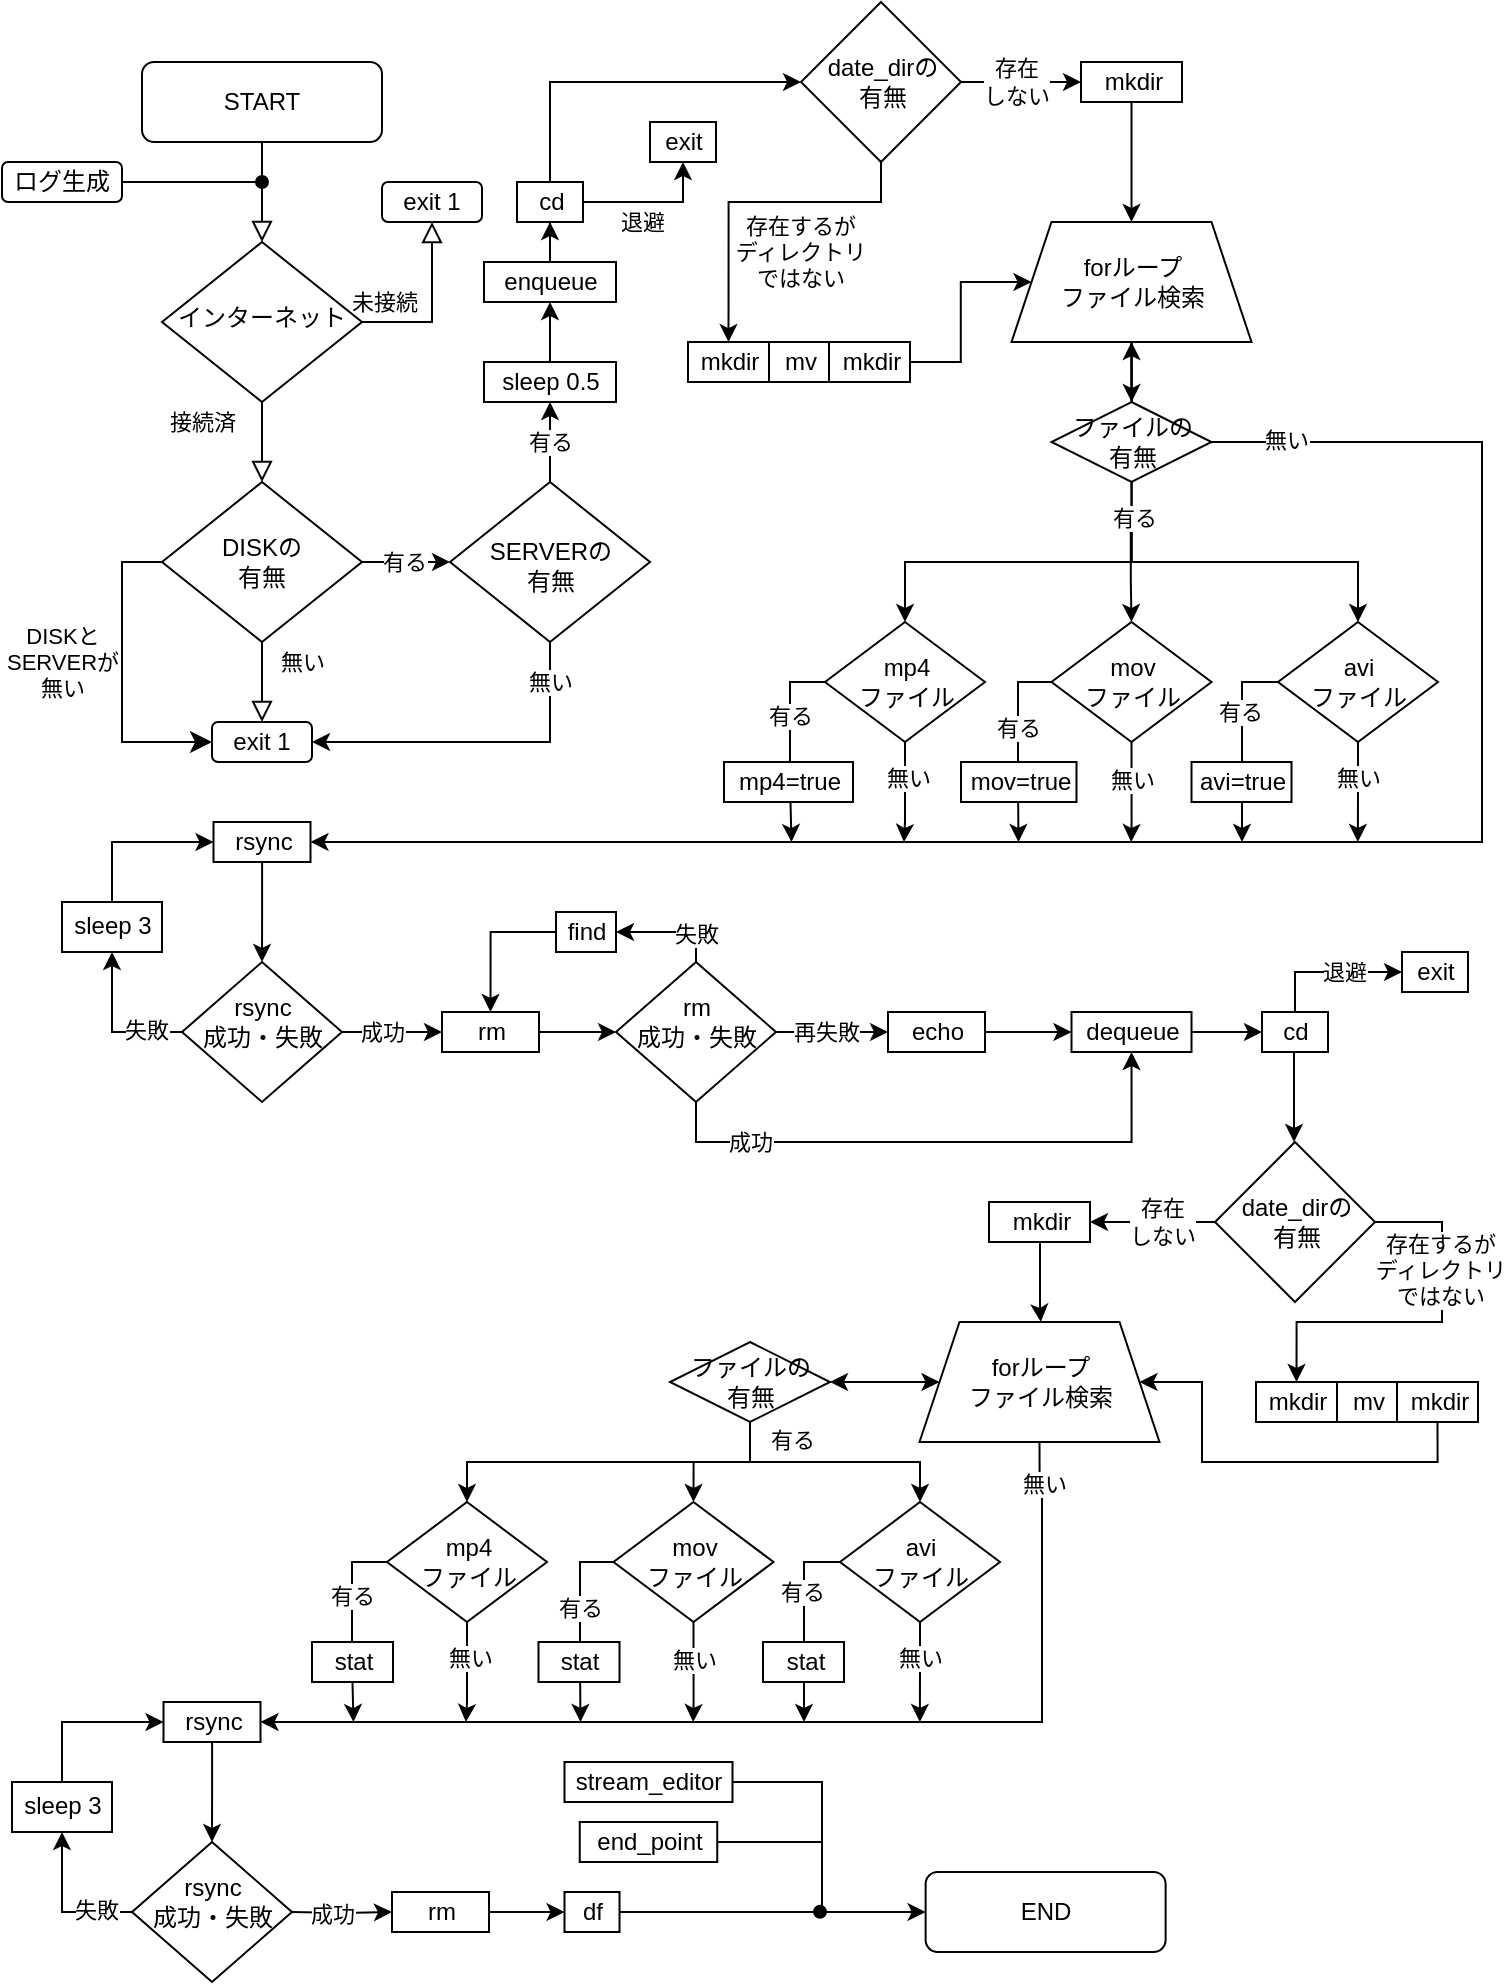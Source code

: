 <mxfile version="24.7.8">
  <diagram id="C5RBs43oDa-KdzZeNtuy" name="Page-1">
    <mxGraphModel dx="1457" dy="1601" grid="1" gridSize="10" guides="1" tooltips="1" connect="1" arrows="1" fold="1" page="1" pageScale="1" pageWidth="827" pageHeight="1169" math="0" shadow="0">
      <root>
        <mxCell id="WIyWlLk6GJQsqaUBKTNV-0" />
        <mxCell id="WIyWlLk6GJQsqaUBKTNV-1" parent="WIyWlLk6GJQsqaUBKTNV-0" />
        <mxCell id="WIyWlLk6GJQsqaUBKTNV-2" value="" style="rounded=0;html=1;jettySize=auto;orthogonalLoop=1;fontSize=11;endArrow=block;endFill=0;endSize=8;strokeWidth=1;shadow=0;labelBackgroundColor=none;edgeStyle=orthogonalEdgeStyle;" parent="WIyWlLk6GJQsqaUBKTNV-1" source="WIyWlLk6GJQsqaUBKTNV-3" target="WIyWlLk6GJQsqaUBKTNV-6" edge="1">
          <mxGeometry relative="1" as="geometry" />
        </mxCell>
        <mxCell id="WIyWlLk6GJQsqaUBKTNV-3" value="START" style="rounded=1;whiteSpace=wrap;html=1;fontSize=12;glass=0;strokeWidth=1;shadow=0;" parent="WIyWlLk6GJQsqaUBKTNV-1" vertex="1">
          <mxGeometry x="110" y="70" width="120" height="40" as="geometry" />
        </mxCell>
        <mxCell id="WIyWlLk6GJQsqaUBKTNV-4" value="接続済" style="rounded=0;html=1;jettySize=auto;orthogonalLoop=1;fontSize=11;endArrow=block;endFill=0;endSize=8;strokeWidth=1;shadow=0;labelBackgroundColor=none;edgeStyle=orthogonalEdgeStyle;" parent="WIyWlLk6GJQsqaUBKTNV-1" source="WIyWlLk6GJQsqaUBKTNV-6" target="WIyWlLk6GJQsqaUBKTNV-10" edge="1">
          <mxGeometry x="-0.5" y="-30" relative="1" as="geometry">
            <mxPoint as="offset" />
          </mxGeometry>
        </mxCell>
        <mxCell id="WIyWlLk6GJQsqaUBKTNV-5" value="未接続" style="edgeStyle=orthogonalEdgeStyle;rounded=0;html=1;jettySize=auto;orthogonalLoop=1;fontSize=11;endArrow=block;endFill=0;endSize=8;strokeWidth=1;shadow=0;labelBackgroundColor=none;exitX=1;exitY=0.5;exitDx=0;exitDy=0;entryX=0.5;entryY=1;entryDx=0;entryDy=0;" parent="WIyWlLk6GJQsqaUBKTNV-1" edge="1">
          <mxGeometry x="-0.755" y="10" relative="1" as="geometry">
            <mxPoint as="offset" />
            <mxPoint x="220" y="200.0" as="sourcePoint" />
            <mxPoint x="255" y="150" as="targetPoint" />
            <Array as="points">
              <mxPoint x="255" y="200" />
            </Array>
          </mxGeometry>
        </mxCell>
        <mxCell id="WIyWlLk6GJQsqaUBKTNV-6" value="インターネット" style="rhombus;whiteSpace=wrap;html=1;shadow=0;fontFamily=Helvetica;fontSize=12;align=center;strokeWidth=1;spacing=6;spacingTop=-4;" parent="WIyWlLk6GJQsqaUBKTNV-1" vertex="1">
          <mxGeometry x="120" y="160" width="100" height="80" as="geometry" />
        </mxCell>
        <mxCell id="WIyWlLk6GJQsqaUBKTNV-7" value="exit 1" style="rounded=1;whiteSpace=wrap;html=1;fontSize=12;glass=0;strokeWidth=1;shadow=0;" parent="WIyWlLk6GJQsqaUBKTNV-1" vertex="1">
          <mxGeometry x="230" y="130" width="50" height="20" as="geometry" />
        </mxCell>
        <mxCell id="WIyWlLk6GJQsqaUBKTNV-8" value="無い" style="rounded=0;html=1;jettySize=auto;orthogonalLoop=1;fontSize=11;endArrow=block;endFill=0;endSize=8;strokeWidth=1;shadow=0;labelBackgroundColor=none;edgeStyle=orthogonalEdgeStyle;" parent="WIyWlLk6GJQsqaUBKTNV-1" source="WIyWlLk6GJQsqaUBKTNV-10" target="WIyWlLk6GJQsqaUBKTNV-11" edge="1">
          <mxGeometry x="-0.5" y="20" relative="1" as="geometry">
            <mxPoint as="offset" />
          </mxGeometry>
        </mxCell>
        <mxCell id="yHdLgCbYJAdLB_9oFA_i-16" value="" style="edgeStyle=orthogonalEdgeStyle;rounded=0;orthogonalLoop=1;jettySize=auto;html=1;" edge="1" parent="WIyWlLk6GJQsqaUBKTNV-1" source="WIyWlLk6GJQsqaUBKTNV-10" target="yHdLgCbYJAdLB_9oFA_i-15">
          <mxGeometry relative="1" as="geometry" />
        </mxCell>
        <mxCell id="yHdLgCbYJAdLB_9oFA_i-30" value="有る" style="edgeLabel;html=1;align=center;verticalAlign=middle;resizable=0;points=[];" vertex="1" connectable="0" parent="yHdLgCbYJAdLB_9oFA_i-16">
          <mxGeometry x="-0.48" relative="1" as="geometry">
            <mxPoint x="9" as="offset" />
          </mxGeometry>
        </mxCell>
        <mxCell id="WIyWlLk6GJQsqaUBKTNV-10" value="DISKの&lt;div&gt;有無&lt;/div&gt;" style="rhombus;whiteSpace=wrap;html=1;shadow=0;fontFamily=Helvetica;fontSize=12;align=center;strokeWidth=1;spacing=6;spacingTop=0;" parent="WIyWlLk6GJQsqaUBKTNV-1" vertex="1">
          <mxGeometry x="120" y="280" width="100" height="80" as="geometry" />
        </mxCell>
        <mxCell id="WIyWlLk6GJQsqaUBKTNV-11" value="exit 1" style="rounded=1;whiteSpace=wrap;html=1;fontSize=12;glass=0;strokeWidth=1;shadow=0;" parent="WIyWlLk6GJQsqaUBKTNV-1" vertex="1">
          <mxGeometry x="145" y="400" width="50" height="20" as="geometry" />
        </mxCell>
        <mxCell id="yHdLgCbYJAdLB_9oFA_i-1" value="" style="edgeStyle=elbowEdgeStyle;elbow=vertical;endArrow=classic;html=1;curved=0;rounded=0;endSize=8;startSize=8;hachureGap=4;fontFamily=Architects Daughter;fontSource=https%3A%2F%2Ffonts.googleapis.com%2Fcss%3Ffamily%3DArchitects%2BDaughter;exitX=0;exitY=0.5;exitDx=0;exitDy=0;entryX=0;entryY=0.5;entryDx=0;entryDy=0;" edge="1" parent="WIyWlLk6GJQsqaUBKTNV-1" source="WIyWlLk6GJQsqaUBKTNV-10" target="WIyWlLk6GJQsqaUBKTNV-11">
          <mxGeometry width="50" height="50" relative="1" as="geometry">
            <mxPoint x="160" y="610" as="sourcePoint" />
            <mxPoint x="210" y="560" as="targetPoint" />
            <Array as="points">
              <mxPoint x="100" y="380" />
            </Array>
          </mxGeometry>
        </mxCell>
        <mxCell id="yHdLgCbYJAdLB_9oFA_i-3" value="DISKと&lt;div&gt;SERVERが&lt;/div&gt;&lt;div&gt;無い&lt;/div&gt;" style="edgeLabel;html=1;align=center;verticalAlign=middle;resizable=0;points=[];" vertex="1" connectable="0" parent="yHdLgCbYJAdLB_9oFA_i-1">
          <mxGeometry x="-0.664" y="1" relative="1" as="geometry">
            <mxPoint x="-31" y="44" as="offset" />
          </mxGeometry>
        </mxCell>
        <mxCell id="yHdLgCbYJAdLB_9oFA_i-12" value="" style="edgeStyle=orthogonalEdgeStyle;rounded=0;orthogonalLoop=1;jettySize=auto;html=1;endArrow=oval;endFill=1;" edge="1" parent="WIyWlLk6GJQsqaUBKTNV-1">
          <mxGeometry relative="1" as="geometry">
            <mxPoint x="100" y="130" as="sourcePoint" />
            <mxPoint x="170" y="130" as="targetPoint" />
          </mxGeometry>
        </mxCell>
        <mxCell id="yHdLgCbYJAdLB_9oFA_i-13" value="ログ生成" style="rounded=1;whiteSpace=wrap;html=1;fontSize=12;glass=0;strokeWidth=1;shadow=0;" vertex="1" parent="WIyWlLk6GJQsqaUBKTNV-1">
          <mxGeometry x="40" y="120" width="60" height="20" as="geometry" />
        </mxCell>
        <mxCell id="yHdLgCbYJAdLB_9oFA_i-20" value="" style="edgeStyle=orthogonalEdgeStyle;rounded=0;orthogonalLoop=1;jettySize=auto;html=1;" edge="1" parent="WIyWlLk6GJQsqaUBKTNV-1" source="yHdLgCbYJAdLB_9oFA_i-15" target="yHdLgCbYJAdLB_9oFA_i-19">
          <mxGeometry relative="1" as="geometry" />
        </mxCell>
        <mxCell id="yHdLgCbYJAdLB_9oFA_i-21" value="有る" style="edgeLabel;html=1;align=center;verticalAlign=middle;resizable=0;points=[];" vertex="1" connectable="0" parent="yHdLgCbYJAdLB_9oFA_i-20">
          <mxGeometry x="-0.221" relative="1" as="geometry">
            <mxPoint y="-5" as="offset" />
          </mxGeometry>
        </mxCell>
        <mxCell id="yHdLgCbYJAdLB_9oFA_i-23" value="無い" style="edgeStyle=orthogonalEdgeStyle;rounded=0;orthogonalLoop=1;jettySize=auto;html=1;entryX=1;entryY=0.5;entryDx=0;entryDy=0;" edge="1" parent="WIyWlLk6GJQsqaUBKTNV-1" source="yHdLgCbYJAdLB_9oFA_i-15" target="WIyWlLk6GJQsqaUBKTNV-11">
          <mxGeometry x="-0.763" relative="1" as="geometry">
            <Array as="points">
              <mxPoint x="314" y="410" />
            </Array>
            <mxPoint as="offset" />
          </mxGeometry>
        </mxCell>
        <mxCell id="yHdLgCbYJAdLB_9oFA_i-15" value="SERVERの&lt;div&gt;有無&lt;/div&gt;" style="rhombus;whiteSpace=wrap;html=1;shadow=0;fontFamily=Helvetica;fontSize=12;align=center;strokeWidth=1;spacing=6;spacingTop=3;verticalAlign=middle;horizontal=1;spacingLeft=1;" vertex="1" parent="WIyWlLk6GJQsqaUBKTNV-1">
          <mxGeometry x="264" y="280" width="100" height="80" as="geometry" />
        </mxCell>
        <mxCell id="yHdLgCbYJAdLB_9oFA_i-27" value="" style="edgeStyle=orthogonalEdgeStyle;rounded=0;orthogonalLoop=1;jettySize=auto;html=1;" edge="1" parent="WIyWlLk6GJQsqaUBKTNV-1" source="yHdLgCbYJAdLB_9oFA_i-19" target="yHdLgCbYJAdLB_9oFA_i-26">
          <mxGeometry relative="1" as="geometry" />
        </mxCell>
        <mxCell id="yHdLgCbYJAdLB_9oFA_i-19" value="sleep 0.5" style="whiteSpace=wrap;html=1;shadow=0;strokeWidth=1;spacing=6;spacingTop=-1;spacingLeft=1;verticalAlign=middle;" vertex="1" parent="WIyWlLk6GJQsqaUBKTNV-1">
          <mxGeometry x="281" y="220" width="66" height="20" as="geometry" />
        </mxCell>
        <mxCell id="yHdLgCbYJAdLB_9oFA_i-29" value="" style="edgeStyle=orthogonalEdgeStyle;rounded=0;orthogonalLoop=1;jettySize=auto;html=1;" edge="1" parent="WIyWlLk6GJQsqaUBKTNV-1" source="yHdLgCbYJAdLB_9oFA_i-26" target="yHdLgCbYJAdLB_9oFA_i-28">
          <mxGeometry relative="1" as="geometry" />
        </mxCell>
        <mxCell id="yHdLgCbYJAdLB_9oFA_i-26" value="enqueue" style="whiteSpace=wrap;html=1;shadow=0;strokeWidth=1;spacing=6;spacingTop=-1;spacingLeft=1;verticalAlign=middle;" vertex="1" parent="WIyWlLk6GJQsqaUBKTNV-1">
          <mxGeometry x="281" y="170" width="66" height="20" as="geometry" />
        </mxCell>
        <mxCell id="yHdLgCbYJAdLB_9oFA_i-32" value="" style="edgeStyle=orthogonalEdgeStyle;rounded=0;orthogonalLoop=1;jettySize=auto;html=1;exitX=0.5;exitY=0;exitDx=0;exitDy=0;entryX=0;entryY=0.5;entryDx=0;entryDy=0;" edge="1" parent="WIyWlLk6GJQsqaUBKTNV-1" source="yHdLgCbYJAdLB_9oFA_i-28" target="yHdLgCbYJAdLB_9oFA_i-34">
          <mxGeometry relative="1" as="geometry">
            <Array as="points">
              <mxPoint x="314" y="80" />
            </Array>
          </mxGeometry>
        </mxCell>
        <mxCell id="yHdLgCbYJAdLB_9oFA_i-33" value="退避" style="edgeLabel;html=1;align=center;verticalAlign=middle;resizable=0;points=[];" vertex="1" connectable="0" parent="yHdLgCbYJAdLB_9oFA_i-32">
          <mxGeometry x="-0.546" relative="1" as="geometry">
            <mxPoint x="46" y="60" as="offset" />
          </mxGeometry>
        </mxCell>
        <mxCell id="yHdLgCbYJAdLB_9oFA_i-28" value="cd" style="whiteSpace=wrap;html=1;shadow=0;strokeWidth=1;spacing=6;spacingTop=-1;spacingLeft=1;verticalAlign=middle;" vertex="1" parent="WIyWlLk6GJQsqaUBKTNV-1">
          <mxGeometry x="297.5" y="130" width="33" height="20" as="geometry" />
        </mxCell>
        <mxCell id="yHdLgCbYJAdLB_9oFA_i-31" value="exit" style="whiteSpace=wrap;html=1;shadow=0;strokeWidth=1;spacing=6;spacingTop=-1;spacingLeft=1;verticalAlign=middle;" vertex="1" parent="WIyWlLk6GJQsqaUBKTNV-1">
          <mxGeometry x="364" y="100" width="33" height="20" as="geometry" />
        </mxCell>
        <mxCell id="yHdLgCbYJAdLB_9oFA_i-37" value="" style="edgeStyle=orthogonalEdgeStyle;rounded=0;orthogonalLoop=1;jettySize=auto;html=1;" edge="1" parent="WIyWlLk6GJQsqaUBKTNV-1" source="yHdLgCbYJAdLB_9oFA_i-34" target="yHdLgCbYJAdLB_9oFA_i-36">
          <mxGeometry relative="1" as="geometry" />
        </mxCell>
        <mxCell id="yHdLgCbYJAdLB_9oFA_i-38" value="存在&lt;div&gt;しない&lt;/div&gt;" style="edgeLabel;html=1;align=center;verticalAlign=middle;resizable=0;points=[];" vertex="1" connectable="0" parent="yHdLgCbYJAdLB_9oFA_i-37">
          <mxGeometry x="-0.507" y="-1" relative="1" as="geometry">
            <mxPoint x="12" y="-1" as="offset" />
          </mxGeometry>
        </mxCell>
        <mxCell id="yHdLgCbYJAdLB_9oFA_i-40" value="" style="edgeStyle=orthogonalEdgeStyle;rounded=0;orthogonalLoop=1;jettySize=auto;html=1;entryX=0.5;entryY=0;entryDx=0;entryDy=0;" edge="1" parent="WIyWlLk6GJQsqaUBKTNV-1">
          <mxGeometry relative="1" as="geometry">
            <mxPoint x="479.517" y="120.003" as="sourcePoint" />
            <mxPoint x="403.25" y="210.02" as="targetPoint" />
            <Array as="points">
              <mxPoint x="480" y="140.02" />
              <mxPoint x="403" y="140.02" />
            </Array>
          </mxGeometry>
        </mxCell>
        <mxCell id="yHdLgCbYJAdLB_9oFA_i-43" value="存在するが&lt;div&gt;ディレクトリ&lt;/div&gt;&lt;div&gt;ではない&lt;/div&gt;" style="edgeLabel;html=1;align=center;verticalAlign=middle;resizable=0;points=[];" vertex="1" connectable="0" parent="yHdLgCbYJAdLB_9oFA_i-40">
          <mxGeometry x="-0.08" y="-1" relative="1" as="geometry">
            <mxPoint x="16" y="26" as="offset" />
          </mxGeometry>
        </mxCell>
        <mxCell id="yHdLgCbYJAdLB_9oFA_i-34" value="date_dirの&lt;div&gt;有無&lt;/div&gt;" style="rhombus;whiteSpace=wrap;html=1;shadow=0;strokeWidth=1;spacing=6;spacingTop=-1;spacingLeft=1;" vertex="1" parent="WIyWlLk6GJQsqaUBKTNV-1">
          <mxGeometry x="439.5" y="40" width="80" height="80" as="geometry" />
        </mxCell>
        <mxCell id="yHdLgCbYJAdLB_9oFA_i-45" value="" style="edgeStyle=orthogonalEdgeStyle;rounded=0;orthogonalLoop=1;jettySize=auto;html=1;" edge="1" parent="WIyWlLk6GJQsqaUBKTNV-1" source="yHdLgCbYJAdLB_9oFA_i-36" target="yHdLgCbYJAdLB_9oFA_i-44">
          <mxGeometry relative="1" as="geometry">
            <Array as="points">
              <mxPoint x="605" y="120" />
              <mxPoint x="605" y="120" />
            </Array>
          </mxGeometry>
        </mxCell>
        <mxCell id="yHdLgCbYJAdLB_9oFA_i-36" value="mkdir" style="whiteSpace=wrap;html=1;shadow=0;strokeWidth=1;spacing=6;spacingTop=-1;spacingLeft=1;" vertex="1" parent="WIyWlLk6GJQsqaUBKTNV-1">
          <mxGeometry x="579.5" y="70" width="50.5" height="20" as="geometry" />
        </mxCell>
        <mxCell id="yHdLgCbYJAdLB_9oFA_i-39" value="mkdir" style="whiteSpace=wrap;html=1;shadow=0;strokeWidth=1;spacing=6;spacingTop=-1;spacingLeft=1;" vertex="1" parent="WIyWlLk6GJQsqaUBKTNV-1">
          <mxGeometry x="383" y="210" width="40.5" height="20" as="geometry" />
        </mxCell>
        <mxCell id="yHdLgCbYJAdLB_9oFA_i-41" value="mv" style="whiteSpace=wrap;html=1;shadow=0;strokeWidth=1;spacing=6;spacingTop=-1;spacingLeft=1;align=center;" vertex="1" parent="WIyWlLk6GJQsqaUBKTNV-1">
          <mxGeometry x="423.5" y="210" width="30" height="20" as="geometry" />
        </mxCell>
        <mxCell id="yHdLgCbYJAdLB_9oFA_i-46" value="" style="edgeStyle=orthogonalEdgeStyle;rounded=0;orthogonalLoop=1;jettySize=auto;html=1;" edge="1" parent="WIyWlLk6GJQsqaUBKTNV-1" source="yHdLgCbYJAdLB_9oFA_i-42" target="yHdLgCbYJAdLB_9oFA_i-44">
          <mxGeometry relative="1" as="geometry" />
        </mxCell>
        <mxCell id="yHdLgCbYJAdLB_9oFA_i-42" value="mkdir" style="whiteSpace=wrap;html=1;shadow=0;strokeWidth=1;spacing=6;spacingTop=-1;spacingLeft=1;" vertex="1" parent="WIyWlLk6GJQsqaUBKTNV-1">
          <mxGeometry x="453.5" y="210" width="40.5" height="20" as="geometry" />
        </mxCell>
        <mxCell id="yHdLgCbYJAdLB_9oFA_i-54" value="" style="edgeStyle=orthogonalEdgeStyle;rounded=0;orthogonalLoop=1;jettySize=auto;html=1;entryX=0.5;entryY=0;entryDx=0;entryDy=0;" edge="1" parent="WIyWlLk6GJQsqaUBKTNV-1" source="yHdLgCbYJAdLB_9oFA_i-44" target="yHdLgCbYJAdLB_9oFA_i-56">
          <mxGeometry relative="1" as="geometry">
            <mxPoint x="629.12" y="285.04" as="targetPoint" />
            <Array as="points">
              <mxPoint x="605" y="320" />
              <mxPoint x="718" y="320" />
            </Array>
          </mxGeometry>
        </mxCell>
        <mxCell id="yHdLgCbYJAdLB_9oFA_i-81" value="&lt;div&gt;&lt;br&gt;&lt;/div&gt;" style="edgeLabel;html=1;align=center;verticalAlign=middle;resizable=0;points=[];" vertex="1" connectable="0" parent="yHdLgCbYJAdLB_9oFA_i-54">
          <mxGeometry x="-0.734" y="1" relative="1" as="geometry">
            <mxPoint x="2" y="-14" as="offset" />
          </mxGeometry>
        </mxCell>
        <mxCell id="yHdLgCbYJAdLB_9oFA_i-71" value="" style="edgeStyle=orthogonalEdgeStyle;rounded=0;orthogonalLoop=1;jettySize=auto;html=1;exitX=1;exitY=0.5;exitDx=0;exitDy=0;entryX=1;entryY=0.5;entryDx=0;entryDy=0;" edge="1" parent="WIyWlLk6GJQsqaUBKTNV-1" source="yHdLgCbYJAdLB_9oFA_i-90" target="yHdLgCbYJAdLB_9oFA_i-70">
          <mxGeometry relative="1" as="geometry">
            <Array as="points">
              <mxPoint x="780" y="260" />
              <mxPoint x="780" y="460" />
            </Array>
          </mxGeometry>
        </mxCell>
        <mxCell id="yHdLgCbYJAdLB_9oFA_i-93" value="無い" style="edgeLabel;html=1;align=center;verticalAlign=middle;resizable=0;points=[];" vertex="1" connectable="0" parent="yHdLgCbYJAdLB_9oFA_i-71">
          <mxGeometry x="-0.92" y="1" relative="1" as="geometry">
            <mxPoint as="offset" />
          </mxGeometry>
        </mxCell>
        <mxCell id="yHdLgCbYJAdLB_9oFA_i-44" value="forループ&lt;div&gt;ファイル検索&lt;/div&gt;" style="shape=trapezoid;perimeter=trapezoidPerimeter;whiteSpace=wrap;html=1;fixedSize=1;shadow=0;strokeWidth=1;spacing=6;spacingTop=-1;spacingLeft=1;" vertex="1" parent="WIyWlLk6GJQsqaUBKTNV-1">
          <mxGeometry x="544.75" y="150" width="120" height="60" as="geometry" />
        </mxCell>
        <mxCell id="yHdLgCbYJAdLB_9oFA_i-47" value="mp4&lt;div&gt;ファイル&lt;/div&gt;" style="rhombus;whiteSpace=wrap;html=1;shadow=0;strokeWidth=1;spacing=6;spacingTop=-1;spacingLeft=1;" vertex="1" parent="WIyWlLk6GJQsqaUBKTNV-1">
          <mxGeometry x="451.5" y="350" width="80" height="60" as="geometry" />
        </mxCell>
        <mxCell id="yHdLgCbYJAdLB_9oFA_i-49" value="mov&lt;div&gt;ファイル&lt;/div&gt;" style="rhombus;whiteSpace=wrap;html=1;shadow=0;strokeWidth=1;spacing=6;spacingTop=-1;spacingLeft=1;" vertex="1" parent="WIyWlLk6GJQsqaUBKTNV-1">
          <mxGeometry x="564.75" y="350" width="80" height="60" as="geometry" />
        </mxCell>
        <mxCell id="yHdLgCbYJAdLB_9oFA_i-56" value="avi&lt;div&gt;ファイル&lt;/div&gt;" style="rhombus;whiteSpace=wrap;html=1;shadow=0;strokeWidth=1;spacing=6;spacingTop=-1;spacingLeft=1;" vertex="1" parent="WIyWlLk6GJQsqaUBKTNV-1">
          <mxGeometry x="678" y="350" width="80" height="60" as="geometry" />
        </mxCell>
        <mxCell id="yHdLgCbYJAdLB_9oFA_i-77" value="" style="edgeStyle=orthogonalEdgeStyle;rounded=0;orthogonalLoop=1;jettySize=auto;html=1;" edge="1" parent="WIyWlLk6GJQsqaUBKTNV-1" source="yHdLgCbYJAdLB_9oFA_i-70" target="yHdLgCbYJAdLB_9oFA_i-76">
          <mxGeometry relative="1" as="geometry" />
        </mxCell>
        <mxCell id="yHdLgCbYJAdLB_9oFA_i-70" value="rsync" style="whiteSpace=wrap;html=1;shadow=0;strokeWidth=1;spacing=6;spacingTop=-1;spacingLeft=1;" vertex="1" parent="WIyWlLk6GJQsqaUBKTNV-1">
          <mxGeometry x="145.75" y="450" width="48.5" height="20" as="geometry" />
        </mxCell>
        <mxCell id="yHdLgCbYJAdLB_9oFA_i-79" value="" style="edgeStyle=orthogonalEdgeStyle;rounded=0;orthogonalLoop=1;jettySize=auto;html=1;" edge="1" parent="WIyWlLk6GJQsqaUBKTNV-1" source="yHdLgCbYJAdLB_9oFA_i-76" target="yHdLgCbYJAdLB_9oFA_i-78">
          <mxGeometry relative="1" as="geometry" />
        </mxCell>
        <mxCell id="yHdLgCbYJAdLB_9oFA_i-116" value="失敗" style="edgeLabel;html=1;align=center;verticalAlign=middle;resizable=0;points=[];" vertex="1" connectable="0" parent="yHdLgCbYJAdLB_9oFA_i-79">
          <mxGeometry x="-0.506" y="-1" relative="1" as="geometry">
            <mxPoint as="offset" />
          </mxGeometry>
        </mxCell>
        <mxCell id="yHdLgCbYJAdLB_9oFA_i-76" value="rsync&lt;div&gt;成功・失敗&lt;/div&gt;" style="rhombus;whiteSpace=wrap;html=1;shadow=0;strokeWidth=1;spacing=6;spacingTop=-10;spacingLeft=1;" vertex="1" parent="WIyWlLk6GJQsqaUBKTNV-1">
          <mxGeometry x="130" y="520" width="80" height="70" as="geometry" />
        </mxCell>
        <mxCell id="yHdLgCbYJAdLB_9oFA_i-78" value="sleep 3" style="whiteSpace=wrap;html=1;shadow=0;strokeWidth=1;spacing=6;spacingTop=-1;spacingLeft=1;" vertex="1" parent="WIyWlLk6GJQsqaUBKTNV-1">
          <mxGeometry x="70" y="490" width="50" height="25" as="geometry" />
        </mxCell>
        <mxCell id="yHdLgCbYJAdLB_9oFA_i-80" value="" style="edgeStyle=orthogonalEdgeStyle;rounded=0;orthogonalLoop=1;jettySize=auto;html=1;entryX=0;entryY=0.5;entryDx=0;entryDy=0;" edge="1" parent="WIyWlLk6GJQsqaUBKTNV-1" target="yHdLgCbYJAdLB_9oFA_i-70">
          <mxGeometry relative="1" as="geometry">
            <mxPoint x="95" y="490" as="sourcePoint" />
            <mxPoint x="105" y="525" as="targetPoint" />
            <Array as="points">
              <mxPoint x="95" y="460" />
            </Array>
          </mxGeometry>
        </mxCell>
        <mxCell id="yHdLgCbYJAdLB_9oFA_i-84" value="" style="edgeStyle=orthogonalEdgeStyle;rounded=0;orthogonalLoop=1;jettySize=auto;html=1;entryX=0.5;entryY=0;entryDx=0;entryDy=0;exitX=0.5;exitY=1;exitDx=0;exitDy=0;" edge="1" parent="WIyWlLk6GJQsqaUBKTNV-1" source="yHdLgCbYJAdLB_9oFA_i-44" target="yHdLgCbYJAdLB_9oFA_i-47">
          <mxGeometry relative="1" as="geometry">
            <mxPoint x="615" y="220" as="sourcePoint" />
            <mxPoint x="728" y="290" as="targetPoint" />
            <Array as="points">
              <mxPoint x="605" y="320" />
              <mxPoint x="492" y="320" />
            </Array>
          </mxGeometry>
        </mxCell>
        <mxCell id="yHdLgCbYJAdLB_9oFA_i-91" value="" style="edgeStyle=orthogonalEdgeStyle;rounded=0;orthogonalLoop=1;jettySize=auto;html=1;exitX=0.5;exitY=1;exitDx=0;exitDy=0;startArrow=classic;startFill=1;" edge="1" parent="WIyWlLk6GJQsqaUBKTNV-1" source="yHdLgCbYJAdLB_9oFA_i-44" target="yHdLgCbYJAdLB_9oFA_i-90">
          <mxGeometry relative="1" as="geometry">
            <mxPoint x="605" y="210" as="sourcePoint" />
            <mxPoint x="604.39" y="330" as="targetPoint" />
          </mxGeometry>
        </mxCell>
        <mxCell id="yHdLgCbYJAdLB_9oFA_i-90" value="ファイルの&lt;div&gt;有無&lt;/div&gt;" style="rhombus;whiteSpace=wrap;html=1;shadow=0;strokeWidth=1;spacing=6;spacingTop=-1;spacingLeft=1;" vertex="1" parent="WIyWlLk6GJQsqaUBKTNV-1">
          <mxGeometry x="564.75" y="240" width="80" height="40" as="geometry" />
        </mxCell>
        <mxCell id="yHdLgCbYJAdLB_9oFA_i-92" value="" style="edgeStyle=orthogonalEdgeStyle;rounded=0;orthogonalLoop=1;jettySize=auto;html=1;entryX=0.5;entryY=0;entryDx=0;entryDy=0;" edge="1" parent="WIyWlLk6GJQsqaUBKTNV-1" target="yHdLgCbYJAdLB_9oFA_i-49">
          <mxGeometry relative="1" as="geometry">
            <mxPoint x="604.39" y="300" as="sourcePoint" />
            <mxPoint x="604.39" y="360" as="targetPoint" />
            <Array as="points">
              <mxPoint x="604" y="330" />
              <mxPoint x="605" y="330" />
            </Array>
          </mxGeometry>
        </mxCell>
        <mxCell id="yHdLgCbYJAdLB_9oFA_i-94" value="有る" style="edgeLabel;html=1;align=center;verticalAlign=middle;resizable=0;points=[];" vertex="1" connectable="0" parent="yHdLgCbYJAdLB_9oFA_i-92">
          <mxGeometry x="-0.7" y="1" relative="1" as="geometry">
            <mxPoint y="-10" as="offset" />
          </mxGeometry>
        </mxCell>
        <mxCell id="yHdLgCbYJAdLB_9oFA_i-95" value="" style="edgeStyle=orthogonalEdgeStyle;rounded=0;orthogonalLoop=1;jettySize=auto;html=1;exitX=0.5;exitY=1;exitDx=0;exitDy=0;" edge="1" parent="WIyWlLk6GJQsqaUBKTNV-1" source="yHdLgCbYJAdLB_9oFA_i-47">
          <mxGeometry relative="1" as="geometry">
            <mxPoint x="491" y="420" as="sourcePoint" />
            <mxPoint x="491" y="460" as="targetPoint" />
            <Array as="points">
              <mxPoint x="491" y="450" />
              <mxPoint x="491" y="450" />
            </Array>
          </mxGeometry>
        </mxCell>
        <mxCell id="yHdLgCbYJAdLB_9oFA_i-107" value="無い" style="edgeLabel;html=1;align=center;verticalAlign=middle;resizable=0;points=[];" vertex="1" connectable="0" parent="yHdLgCbYJAdLB_9oFA_i-95">
          <mxGeometry x="-0.295" y="1" relative="1" as="geometry">
            <mxPoint as="offset" />
          </mxGeometry>
        </mxCell>
        <mxCell id="yHdLgCbYJAdLB_9oFA_i-97" value="" style="edgeStyle=orthogonalEdgeStyle;rounded=0;orthogonalLoop=1;jettySize=auto;html=1;exitX=0.5;exitY=1;exitDx=0;exitDy=0;" edge="1" parent="WIyWlLk6GJQsqaUBKTNV-1" source="yHdLgCbYJAdLB_9oFA_i-49">
          <mxGeometry relative="1" as="geometry">
            <mxPoint x="604.91" y="420" as="sourcePoint" />
            <mxPoint x="604.59" y="460" as="targetPoint" />
            <Array as="points">
              <mxPoint x="605" y="450" />
            </Array>
          </mxGeometry>
        </mxCell>
        <mxCell id="yHdLgCbYJAdLB_9oFA_i-104" value="無い" style="edgeLabel;html=1;align=center;verticalAlign=middle;resizable=0;points=[];" vertex="1" connectable="0" parent="yHdLgCbYJAdLB_9oFA_i-97">
          <mxGeometry x="-0.234" relative="1" as="geometry">
            <mxPoint as="offset" />
          </mxGeometry>
        </mxCell>
        <mxCell id="yHdLgCbYJAdLB_9oFA_i-98" value="" style="edgeStyle=orthogonalEdgeStyle;rounded=0;orthogonalLoop=1;jettySize=auto;html=1;exitX=0.5;exitY=1;exitDx=0;exitDy=0;" edge="1" parent="WIyWlLk6GJQsqaUBKTNV-1" source="yHdLgCbYJAdLB_9oFA_i-56">
          <mxGeometry relative="1" as="geometry">
            <mxPoint x="720" y="420" as="sourcePoint" />
            <mxPoint x="717.93" y="460" as="targetPoint" />
            <Array as="points" />
          </mxGeometry>
        </mxCell>
        <mxCell id="yHdLgCbYJAdLB_9oFA_i-103" value="無い" style="edgeLabel;html=1;align=center;verticalAlign=middle;resizable=0;points=[];" vertex="1" connectable="0" parent="yHdLgCbYJAdLB_9oFA_i-98">
          <mxGeometry x="-0.315" relative="1" as="geometry">
            <mxPoint as="offset" />
          </mxGeometry>
        </mxCell>
        <mxCell id="yHdLgCbYJAdLB_9oFA_i-99" value="" style="edgeStyle=orthogonalEdgeStyle;rounded=0;orthogonalLoop=1;jettySize=auto;html=1;entryX=0.5;entryY=0;entryDx=0;entryDy=0;exitX=0;exitY=0.5;exitDx=0;exitDy=0;" edge="1" parent="WIyWlLk6GJQsqaUBKTNV-1" source="yHdLgCbYJAdLB_9oFA_i-49">
          <mxGeometry relative="1" as="geometry">
            <mxPoint x="661.25" y="320" as="sourcePoint" />
            <mxPoint x="548.25" y="460" as="targetPoint" />
            <Array as="points">
              <mxPoint x="548" y="380" />
              <mxPoint x="548" y="430" />
              <mxPoint x="548" y="430" />
            </Array>
          </mxGeometry>
        </mxCell>
        <mxCell id="yHdLgCbYJAdLB_9oFA_i-105" value="有る" style="edgeLabel;html=1;align=center;verticalAlign=middle;resizable=0;points=[];" vertex="1" connectable="0" parent="yHdLgCbYJAdLB_9oFA_i-99">
          <mxGeometry x="-0.189" relative="1" as="geometry">
            <mxPoint as="offset" />
          </mxGeometry>
        </mxCell>
        <mxCell id="yHdLgCbYJAdLB_9oFA_i-100" value="" style="edgeStyle=orthogonalEdgeStyle;rounded=0;orthogonalLoop=1;jettySize=auto;html=1;exitX=0;exitY=0.5;exitDx=0;exitDy=0;" edge="1" parent="WIyWlLk6GJQsqaUBKTNV-1" source="yHdLgCbYJAdLB_9oFA_i-56">
          <mxGeometry relative="1" as="geometry">
            <mxPoint x="575" y="390" as="sourcePoint" />
            <mxPoint x="660" y="460" as="targetPoint" />
            <Array as="points">
              <mxPoint x="660" y="380" />
            </Array>
          </mxGeometry>
        </mxCell>
        <mxCell id="yHdLgCbYJAdLB_9oFA_i-102" value="有る" style="edgeLabel;html=1;align=center;verticalAlign=middle;resizable=0;points=[];" vertex="1" connectable="0" parent="yHdLgCbYJAdLB_9oFA_i-100">
          <mxGeometry x="-0.334" y="-1" relative="1" as="geometry">
            <mxPoint as="offset" />
          </mxGeometry>
        </mxCell>
        <mxCell id="yHdLgCbYJAdLB_9oFA_i-101" value="" style="edgeStyle=orthogonalEdgeStyle;rounded=0;orthogonalLoop=1;jettySize=auto;html=1;entryX=0.5;entryY=0;entryDx=0;entryDy=0;exitX=0;exitY=0.5;exitDx=0;exitDy=0;" edge="1" parent="WIyWlLk6GJQsqaUBKTNV-1" source="yHdLgCbYJAdLB_9oFA_i-47">
          <mxGeometry relative="1" as="geometry">
            <mxPoint x="451.49" y="380.01" as="sourcePoint" />
            <mxPoint x="434.74" y="460.01" as="targetPoint" />
            <Array as="points">
              <mxPoint x="434" y="380" />
              <mxPoint x="434" y="430" />
            </Array>
          </mxGeometry>
        </mxCell>
        <mxCell id="yHdLgCbYJAdLB_9oFA_i-106" value="有る" style="edgeLabel;html=1;align=center;verticalAlign=middle;resizable=0;points=[];" vertex="1" connectable="0" parent="yHdLgCbYJAdLB_9oFA_i-101">
          <mxGeometry x="-0.301" relative="1" as="geometry">
            <mxPoint as="offset" />
          </mxGeometry>
        </mxCell>
        <mxCell id="yHdLgCbYJAdLB_9oFA_i-108" value="mov=true" style="whiteSpace=wrap;html=1;shadow=0;strokeWidth=1;spacing=6;spacingTop=-1;spacingLeft=1;" vertex="1" parent="WIyWlLk6GJQsqaUBKTNV-1">
          <mxGeometry x="519.5" y="420" width="57.75" height="20" as="geometry" />
        </mxCell>
        <mxCell id="yHdLgCbYJAdLB_9oFA_i-111" value="avi=true" style="whiteSpace=wrap;html=1;shadow=0;strokeWidth=1;spacing=6;spacingTop=-1;spacingLeft=1;" vertex="1" parent="WIyWlLk6GJQsqaUBKTNV-1">
          <mxGeometry x="634.75" y="420" width="50" height="20" as="geometry" />
        </mxCell>
        <mxCell id="yHdLgCbYJAdLB_9oFA_i-112" value="mp4=true" style="whiteSpace=wrap;html=1;shadow=0;strokeWidth=1;spacing=6;spacingTop=-1;spacingLeft=1;" vertex="1" parent="WIyWlLk6GJQsqaUBKTNV-1">
          <mxGeometry x="401" y="420" width="64.5" height="20" as="geometry" />
        </mxCell>
        <mxCell id="yHdLgCbYJAdLB_9oFA_i-115" value="" style="edgeStyle=orthogonalEdgeStyle;rounded=0;orthogonalLoop=1;jettySize=auto;html=1;entryX=0.5;entryY=1;entryDx=0;entryDy=0;exitX=1;exitY=0.5;exitDx=0;exitDy=0;" edge="1" parent="WIyWlLk6GJQsqaUBKTNV-1" source="yHdLgCbYJAdLB_9oFA_i-28" target="yHdLgCbYJAdLB_9oFA_i-31">
          <mxGeometry relative="1" as="geometry">
            <mxPoint x="324" y="180" as="sourcePoint" />
            <mxPoint x="324" y="160" as="targetPoint" />
          </mxGeometry>
        </mxCell>
        <mxCell id="yHdLgCbYJAdLB_9oFA_i-117" value="" style="edgeStyle=orthogonalEdgeStyle;rounded=0;orthogonalLoop=1;jettySize=auto;html=1;exitX=1;exitY=0.5;exitDx=0;exitDy=0;entryX=0;entryY=0.5;entryDx=0;entryDy=0;" edge="1" parent="WIyWlLk6GJQsqaUBKTNV-1" source="yHdLgCbYJAdLB_9oFA_i-76" target="yHdLgCbYJAdLB_9oFA_i-119">
          <mxGeometry relative="1" as="geometry">
            <mxPoint x="254.93" y="530" as="sourcePoint" />
            <mxPoint x="260" y="555" as="targetPoint" />
          </mxGeometry>
        </mxCell>
        <mxCell id="yHdLgCbYJAdLB_9oFA_i-118" value="成功" style="edgeLabel;html=1;align=center;verticalAlign=middle;resizable=0;points=[];" vertex="1" connectable="0" parent="yHdLgCbYJAdLB_9oFA_i-117">
          <mxGeometry x="-0.207" relative="1" as="geometry">
            <mxPoint as="offset" />
          </mxGeometry>
        </mxCell>
        <mxCell id="yHdLgCbYJAdLB_9oFA_i-122" value="" style="edgeStyle=orthogonalEdgeStyle;rounded=0;orthogonalLoop=1;jettySize=auto;html=1;" edge="1" parent="WIyWlLk6GJQsqaUBKTNV-1" source="yHdLgCbYJAdLB_9oFA_i-119" target="yHdLgCbYJAdLB_9oFA_i-121">
          <mxGeometry relative="1" as="geometry" />
        </mxCell>
        <mxCell id="yHdLgCbYJAdLB_9oFA_i-119" value="rm" style="whiteSpace=wrap;html=1;shadow=0;strokeWidth=1;spacing=6;spacingTop=-1;spacingLeft=1;" vertex="1" parent="WIyWlLk6GJQsqaUBKTNV-1">
          <mxGeometry x="260" y="545" width="48.5" height="20" as="geometry" />
        </mxCell>
        <mxCell id="yHdLgCbYJAdLB_9oFA_i-134" value="" style="edgeStyle=orthogonalEdgeStyle;rounded=0;orthogonalLoop=1;jettySize=auto;html=1;entryX=0;entryY=0.5;entryDx=0;entryDy=0;" edge="1" parent="WIyWlLk6GJQsqaUBKTNV-1" source="yHdLgCbYJAdLB_9oFA_i-121" target="yHdLgCbYJAdLB_9oFA_i-135">
          <mxGeometry relative="1" as="geometry">
            <mxPoint x="487" y="537.5" as="targetPoint" />
          </mxGeometry>
        </mxCell>
        <mxCell id="yHdLgCbYJAdLB_9oFA_i-136" value="再失敗" style="edgeLabel;html=1;align=center;verticalAlign=middle;resizable=0;points=[];" vertex="1" connectable="0" parent="yHdLgCbYJAdLB_9oFA_i-134">
          <mxGeometry x="-0.321" y="1" relative="1" as="geometry">
            <mxPoint x="6" y="1" as="offset" />
          </mxGeometry>
        </mxCell>
        <mxCell id="yHdLgCbYJAdLB_9oFA_i-121" value="rm&lt;div&gt;成功・失敗&lt;/div&gt;" style="rhombus;whiteSpace=wrap;html=1;shadow=0;strokeWidth=1;spacing=6;spacingTop=-10;spacingLeft=1;" vertex="1" parent="WIyWlLk6GJQsqaUBKTNV-1">
          <mxGeometry x="347" y="520" width="80" height="70" as="geometry" />
        </mxCell>
        <mxCell id="yHdLgCbYJAdLB_9oFA_i-126" value="find" style="whiteSpace=wrap;html=1;shadow=0;strokeWidth=1;spacing=6;spacingTop=-1;spacingLeft=1;" vertex="1" parent="WIyWlLk6GJQsqaUBKTNV-1">
          <mxGeometry x="317" y="495" width="30" height="20" as="geometry" />
        </mxCell>
        <mxCell id="yHdLgCbYJAdLB_9oFA_i-128" value="" style="edgeStyle=orthogonalEdgeStyle;rounded=0;orthogonalLoop=1;jettySize=auto;html=1;entryX=1;entryY=0.5;entryDx=0;entryDy=0;exitX=0.5;exitY=0;exitDx=0;exitDy=0;" edge="1" parent="WIyWlLk6GJQsqaUBKTNV-1" source="yHdLgCbYJAdLB_9oFA_i-121" target="yHdLgCbYJAdLB_9oFA_i-126">
          <mxGeometry relative="1" as="geometry">
            <mxPoint x="316.5" y="584" as="sourcePoint" />
            <mxPoint x="346.5" y="499" as="targetPoint" />
            <Array as="points">
              <mxPoint x="387" y="505" />
            </Array>
          </mxGeometry>
        </mxCell>
        <mxCell id="yHdLgCbYJAdLB_9oFA_i-132" value="失敗" style="edgeLabel;html=1;align=center;verticalAlign=middle;resizable=0;points=[];" vertex="1" connectable="0" parent="yHdLgCbYJAdLB_9oFA_i-128">
          <mxGeometry x="-0.612" relative="1" as="geometry">
            <mxPoint y="-4" as="offset" />
          </mxGeometry>
        </mxCell>
        <mxCell id="yHdLgCbYJAdLB_9oFA_i-129" value="" style="edgeStyle=orthogonalEdgeStyle;rounded=0;orthogonalLoop=1;jettySize=auto;html=1;entryX=0.5;entryY=0;entryDx=0;entryDy=0;exitX=0;exitY=0.5;exitDx=0;exitDy=0;" edge="1" parent="WIyWlLk6GJQsqaUBKTNV-1" source="yHdLgCbYJAdLB_9oFA_i-126" target="yHdLgCbYJAdLB_9oFA_i-119">
          <mxGeometry relative="1" as="geometry">
            <mxPoint x="308.5" y="530" as="sourcePoint" />
            <mxPoint x="268.5" y="515" as="targetPoint" />
            <Array as="points">
              <mxPoint x="284" y="505" />
            </Array>
          </mxGeometry>
        </mxCell>
        <mxCell id="yHdLgCbYJAdLB_9oFA_i-135" value="echo" style="whiteSpace=wrap;html=1;shadow=0;strokeWidth=1;spacing=6;spacingTop=-1;spacingLeft=1;" vertex="1" parent="WIyWlLk6GJQsqaUBKTNV-1">
          <mxGeometry x="483" y="545" width="48.5" height="20" as="geometry" />
        </mxCell>
        <mxCell id="yHdLgCbYJAdLB_9oFA_i-139" value="dequeue" style="whiteSpace=wrap;html=1;shadow=0;strokeWidth=1;spacing=6;spacingTop=-1;spacingLeft=1;" vertex="1" parent="WIyWlLk6GJQsqaUBKTNV-1">
          <mxGeometry x="574.75" y="545" width="60" height="20" as="geometry" />
        </mxCell>
        <mxCell id="yHdLgCbYJAdLB_9oFA_i-140" value="" style="edgeStyle=orthogonalEdgeStyle;rounded=0;orthogonalLoop=1;jettySize=auto;html=1;entryX=0.5;entryY=1;entryDx=0;entryDy=0;exitX=0.5;exitY=1;exitDx=0;exitDy=0;" edge="1" parent="WIyWlLk6GJQsqaUBKTNV-1" source="yHdLgCbYJAdLB_9oFA_i-121" target="yHdLgCbYJAdLB_9oFA_i-139">
          <mxGeometry relative="1" as="geometry">
            <mxPoint x="487.5" y="585" as="sourcePoint" />
            <mxPoint x="454.5" y="625" as="targetPoint" />
            <Array as="points">
              <mxPoint x="387" y="610" />
              <mxPoint x="605" y="610" />
            </Array>
          </mxGeometry>
        </mxCell>
        <mxCell id="yHdLgCbYJAdLB_9oFA_i-142" value="成功" style="edgeLabel;html=1;align=center;verticalAlign=middle;resizable=0;points=[];" vertex="1" connectable="0" parent="yHdLgCbYJAdLB_9oFA_i-140">
          <mxGeometry x="-0.507" relative="1" as="geometry">
            <mxPoint x="-23" as="offset" />
          </mxGeometry>
        </mxCell>
        <mxCell id="yHdLgCbYJAdLB_9oFA_i-141" value="" style="edgeStyle=orthogonalEdgeStyle;rounded=0;orthogonalLoop=1;jettySize=auto;html=1;entryX=0;entryY=0.5;entryDx=0;entryDy=0;exitX=1;exitY=0.5;exitDx=0;exitDy=0;" edge="1" parent="WIyWlLk6GJQsqaUBKTNV-1" source="yHdLgCbYJAdLB_9oFA_i-135" target="yHdLgCbYJAdLB_9oFA_i-139">
          <mxGeometry relative="1" as="geometry">
            <mxPoint x="319" y="565" as="sourcePoint" />
            <mxPoint x="357" y="565" as="targetPoint" />
          </mxGeometry>
        </mxCell>
        <mxCell id="yHdLgCbYJAdLB_9oFA_i-144" value="cd" style="whiteSpace=wrap;html=1;shadow=0;strokeWidth=1;spacing=6;spacingTop=-1;spacingLeft=1;verticalAlign=middle;" vertex="1" parent="WIyWlLk6GJQsqaUBKTNV-1">
          <mxGeometry x="670" y="545" width="33" height="20" as="geometry" />
        </mxCell>
        <mxCell id="yHdLgCbYJAdLB_9oFA_i-145" value="exit" style="whiteSpace=wrap;html=1;shadow=0;strokeWidth=1;spacing=6;spacingTop=-1;spacingLeft=1;verticalAlign=middle;" vertex="1" parent="WIyWlLk6GJQsqaUBKTNV-1">
          <mxGeometry x="740" y="515" width="33" height="20" as="geometry" />
        </mxCell>
        <mxCell id="yHdLgCbYJAdLB_9oFA_i-146" value="" style="edgeStyle=orthogonalEdgeStyle;rounded=0;orthogonalLoop=1;jettySize=auto;html=1;entryX=0;entryY=0.5;entryDx=0;entryDy=0;exitX=0.5;exitY=0;exitDx=0;exitDy=0;" edge="1" parent="WIyWlLk6GJQsqaUBKTNV-1" source="yHdLgCbYJAdLB_9oFA_i-144" target="yHdLgCbYJAdLB_9oFA_i-145">
          <mxGeometry relative="1" as="geometry">
            <mxPoint x="716.5" y="595" as="sourcePoint" />
            <mxPoint x="716.5" y="575" as="targetPoint" />
            <Array as="points">
              <mxPoint x="687" y="525" />
            </Array>
          </mxGeometry>
        </mxCell>
        <mxCell id="yHdLgCbYJAdLB_9oFA_i-149" value="退避" style="edgeLabel;html=1;align=center;verticalAlign=middle;resizable=0;points=[];" vertex="1" connectable="0" parent="yHdLgCbYJAdLB_9oFA_i-146">
          <mxGeometry x="-0.364" y="-1" relative="1" as="geometry">
            <mxPoint x="21" y="-1" as="offset" />
          </mxGeometry>
        </mxCell>
        <mxCell id="yHdLgCbYJAdLB_9oFA_i-148" value="" style="edgeStyle=orthogonalEdgeStyle;rounded=0;orthogonalLoop=1;jettySize=auto;html=1;entryX=0;entryY=0.5;entryDx=0;entryDy=0;exitX=1;exitY=0.5;exitDx=0;exitDy=0;" edge="1" parent="WIyWlLk6GJQsqaUBKTNV-1" source="yHdLgCbYJAdLB_9oFA_i-139" target="yHdLgCbYJAdLB_9oFA_i-144">
          <mxGeometry relative="1" as="geometry">
            <mxPoint x="634.75" y="554.87" as="sourcePoint" />
            <mxPoint x="677.75" y="554.87" as="targetPoint" />
          </mxGeometry>
        </mxCell>
        <mxCell id="yHdLgCbYJAdLB_9oFA_i-152" value="" style="edgeStyle=orthogonalEdgeStyle;rounded=0;orthogonalLoop=1;jettySize=auto;html=1;entryX=1;entryY=0.5;entryDx=0;entryDy=0;" edge="1" parent="WIyWlLk6GJQsqaUBKTNV-1" source="yHdLgCbYJAdLB_9oFA_i-156" target="yHdLgCbYJAdLB_9oFA_i-158">
          <mxGeometry relative="1" as="geometry">
            <mxPoint x="580" y="650" as="targetPoint" />
          </mxGeometry>
        </mxCell>
        <mxCell id="yHdLgCbYJAdLB_9oFA_i-153" value="存在&lt;div&gt;しない&lt;/div&gt;" style="edgeLabel;html=1;align=center;verticalAlign=middle;resizable=0;points=[];" vertex="1" connectable="0" parent="yHdLgCbYJAdLB_9oFA_i-152">
          <mxGeometry x="-0.507" y="-1" relative="1" as="geometry">
            <mxPoint x="-11" y="1" as="offset" />
          </mxGeometry>
        </mxCell>
        <mxCell id="yHdLgCbYJAdLB_9oFA_i-156" value="date_dirの&lt;div&gt;有無&lt;/div&gt;" style="rhombus;whiteSpace=wrap;html=1;shadow=0;strokeWidth=1;spacing=6;spacingTop=-1;spacingLeft=1;" vertex="1" parent="WIyWlLk6GJQsqaUBKTNV-1">
          <mxGeometry x="646.5" y="610" width="80" height="80" as="geometry" />
        </mxCell>
        <mxCell id="yHdLgCbYJAdLB_9oFA_i-158" value="mkdir" style="whiteSpace=wrap;html=1;shadow=0;strokeWidth=1;spacing=6;spacingTop=-1;spacingLeft=1;" vertex="1" parent="WIyWlLk6GJQsqaUBKTNV-1">
          <mxGeometry x="533.5" y="640" width="50.5" height="20" as="geometry" />
        </mxCell>
        <mxCell id="yHdLgCbYJAdLB_9oFA_i-159" value="mkdir" style="whiteSpace=wrap;html=1;shadow=0;strokeWidth=1;spacing=6;spacingTop=-1;spacingLeft=1;" vertex="1" parent="WIyWlLk6GJQsqaUBKTNV-1">
          <mxGeometry x="667" y="730" width="40.5" height="20" as="geometry" />
        </mxCell>
        <mxCell id="yHdLgCbYJAdLB_9oFA_i-160" value="mv" style="whiteSpace=wrap;html=1;shadow=0;strokeWidth=1;spacing=6;spacingTop=-1;spacingLeft=1;align=center;" vertex="1" parent="WIyWlLk6GJQsqaUBKTNV-1">
          <mxGeometry x="707.5" y="730" width="30" height="20" as="geometry" />
        </mxCell>
        <mxCell id="yHdLgCbYJAdLB_9oFA_i-162" value="mkdir" style="whiteSpace=wrap;html=1;shadow=0;strokeWidth=1;spacing=6;spacingTop=-1;spacingLeft=1;" vertex="1" parent="WIyWlLk6GJQsqaUBKTNV-1">
          <mxGeometry x="737.5" y="730" width="40.5" height="20" as="geometry" />
        </mxCell>
        <mxCell id="yHdLgCbYJAdLB_9oFA_i-163" value="&lt;div&gt;&lt;br&gt;&lt;/div&gt;" style="edgeLabel;html=1;align=center;verticalAlign=middle;resizable=0;points=[];" vertex="1" connectable="0" parent="WIyWlLk6GJQsqaUBKTNV-1">
          <mxGeometry x="561.81" y="779.333" as="geometry" />
        </mxCell>
        <mxCell id="yHdLgCbYJAdLB_9oFA_i-164" value="forループ&lt;div&gt;ファイル検索&lt;/div&gt;" style="shape=trapezoid;perimeter=trapezoidPerimeter;whiteSpace=wrap;html=1;fixedSize=1;shadow=0;strokeWidth=1;spacing=6;spacingTop=-1;spacingLeft=1;" vertex="1" parent="WIyWlLk6GJQsqaUBKTNV-1">
          <mxGeometry x="498.75" y="700" width="120" height="60" as="geometry" />
        </mxCell>
        <mxCell id="yHdLgCbYJAdLB_9oFA_i-165" value="" style="edgeStyle=orthogonalEdgeStyle;rounded=0;orthogonalLoop=1;jettySize=auto;html=1;exitX=0;exitY=0.5;exitDx=0;exitDy=0;startArrow=classic;startFill=1;" edge="1" parent="WIyWlLk6GJQsqaUBKTNV-1" source="yHdLgCbYJAdLB_9oFA_i-164" target="yHdLgCbYJAdLB_9oFA_i-166">
          <mxGeometry relative="1" as="geometry">
            <mxPoint x="559" y="760" as="sourcePoint" />
            <mxPoint x="558.39" y="880" as="targetPoint" />
          </mxGeometry>
        </mxCell>
        <mxCell id="yHdLgCbYJAdLB_9oFA_i-166" value="ファイルの&lt;div&gt;有無&lt;/div&gt;" style="rhombus;whiteSpace=wrap;html=1;shadow=0;strokeWidth=1;spacing=6;spacingTop=-1;spacingLeft=1;" vertex="1" parent="WIyWlLk6GJQsqaUBKTNV-1">
          <mxGeometry x="374" y="710" width="80" height="40" as="geometry" />
        </mxCell>
        <mxCell id="yHdLgCbYJAdLB_9oFA_i-167" value="有る" style="edgeLabel;html=1;align=center;verticalAlign=middle;resizable=0;points=[];" vertex="1" connectable="0" parent="WIyWlLk6GJQsqaUBKTNV-1">
          <mxGeometry x="479.5" y="739.998" as="geometry">
            <mxPoint x="-45" y="19" as="offset" />
          </mxGeometry>
        </mxCell>
        <mxCell id="yHdLgCbYJAdLB_9oFA_i-168" value="" style="edgeStyle=orthogonalEdgeStyle;rounded=0;orthogonalLoop=1;jettySize=auto;html=1;" edge="1" parent="WIyWlLk6GJQsqaUBKTNV-1" source="yHdLgCbYJAdLB_9oFA_i-144">
          <mxGeometry relative="1" as="geometry">
            <mxPoint x="686.06" y="565" as="sourcePoint" />
            <mxPoint x="686" y="610" as="targetPoint" />
            <Array as="points">
              <mxPoint x="687" y="605" />
            </Array>
          </mxGeometry>
        </mxCell>
        <mxCell id="yHdLgCbYJAdLB_9oFA_i-170" value="" style="edgeStyle=orthogonalEdgeStyle;rounded=0;orthogonalLoop=1;jettySize=auto;html=1;entryX=0.5;entryY=0;entryDx=0;entryDy=0;exitX=1;exitY=0.5;exitDx=0;exitDy=0;" edge="1" parent="WIyWlLk6GJQsqaUBKTNV-1" source="yHdLgCbYJAdLB_9oFA_i-156" target="yHdLgCbYJAdLB_9oFA_i-159">
          <mxGeometry relative="1" as="geometry">
            <mxPoint x="696" y="555" as="sourcePoint" />
            <mxPoint x="750" y="535" as="targetPoint" />
            <Array as="points">
              <mxPoint x="760" y="650" />
              <mxPoint x="760" y="700" />
              <mxPoint x="687" y="700" />
            </Array>
          </mxGeometry>
        </mxCell>
        <mxCell id="yHdLgCbYJAdLB_9oFA_i-171" value="存在するが&lt;div&gt;ディレクトリ&lt;/div&gt;&lt;div&gt;ではない&lt;/div&gt;" style="edgeLabel;html=1;align=center;verticalAlign=middle;resizable=0;points=[];" vertex="1" connectable="0" parent="yHdLgCbYJAdLB_9oFA_i-170">
          <mxGeometry x="-0.364" y="-1" relative="1" as="geometry">
            <mxPoint y="-2" as="offset" />
          </mxGeometry>
        </mxCell>
        <mxCell id="yHdLgCbYJAdLB_9oFA_i-173" value="" style="edgeStyle=orthogonalEdgeStyle;rounded=0;orthogonalLoop=1;jettySize=auto;html=1;" edge="1" parent="WIyWlLk6GJQsqaUBKTNV-1">
          <mxGeometry relative="1" as="geometry">
            <mxPoint x="559" y="660" as="sourcePoint" />
            <mxPoint x="559.4" y="700" as="targetPoint" />
            <Array as="points">
              <mxPoint x="559" y="695" />
              <mxPoint x="559" y="700" />
            </Array>
          </mxGeometry>
        </mxCell>
        <mxCell id="yHdLgCbYJAdLB_9oFA_i-174" value="" style="edgeStyle=orthogonalEdgeStyle;rounded=0;orthogonalLoop=1;jettySize=auto;html=1;entryX=1;entryY=0.5;entryDx=0;entryDy=0;exitX=0.5;exitY=1;exitDx=0;exitDy=0;" edge="1" parent="WIyWlLk6GJQsqaUBKTNV-1" source="yHdLgCbYJAdLB_9oFA_i-162" target="yHdLgCbYJAdLB_9oFA_i-164">
          <mxGeometry relative="1" as="geometry">
            <mxPoint x="709.75" y="750" as="sourcePoint" />
            <mxPoint x="664.75" y="830" as="targetPoint" />
            <Array as="points">
              <mxPoint x="758" y="770" />
              <mxPoint x="640" y="770" />
              <mxPoint x="640" y="730" />
            </Array>
          </mxGeometry>
        </mxCell>
        <mxCell id="yHdLgCbYJAdLB_9oFA_i-176" value="mp4&lt;div&gt;ファイル&lt;/div&gt;" style="rhombus;whiteSpace=wrap;html=1;shadow=0;strokeWidth=1;spacing=6;spacingTop=-1;spacingLeft=1;" vertex="1" parent="WIyWlLk6GJQsqaUBKTNV-1">
          <mxGeometry x="232.5" y="790" width="80" height="60" as="geometry" />
        </mxCell>
        <mxCell id="yHdLgCbYJAdLB_9oFA_i-177" value="mov&lt;div&gt;ファイル&lt;/div&gt;" style="rhombus;whiteSpace=wrap;html=1;shadow=0;strokeWidth=1;spacing=6;spacingTop=-1;spacingLeft=1;" vertex="1" parent="WIyWlLk6GJQsqaUBKTNV-1">
          <mxGeometry x="345.75" y="790" width="80" height="60" as="geometry" />
        </mxCell>
        <mxCell id="yHdLgCbYJAdLB_9oFA_i-178" value="avi&lt;div&gt;ファイル&lt;/div&gt;" style="rhombus;whiteSpace=wrap;html=1;shadow=0;strokeWidth=1;spacing=6;spacingTop=-1;spacingLeft=1;" vertex="1" parent="WIyWlLk6GJQsqaUBKTNV-1">
          <mxGeometry x="459" y="790" width="80" height="60" as="geometry" />
        </mxCell>
        <mxCell id="yHdLgCbYJAdLB_9oFA_i-179" value="" style="edgeStyle=orthogonalEdgeStyle;rounded=0;orthogonalLoop=1;jettySize=auto;html=1;entryX=0.5;entryY=0;entryDx=0;entryDy=0;exitX=0.5;exitY=1;exitDx=0;exitDy=0;" edge="1" parent="WIyWlLk6GJQsqaUBKTNV-1" target="yHdLgCbYJAdLB_9oFA_i-177" source="yHdLgCbYJAdLB_9oFA_i-166">
          <mxGeometry relative="1" as="geometry">
            <mxPoint x="414.14" y="779.33" as="sourcePoint" />
            <mxPoint x="414.14" y="839.33" as="targetPoint" />
            <Array as="points" />
          </mxGeometry>
        </mxCell>
        <mxCell id="yHdLgCbYJAdLB_9oFA_i-181" value="" style="edgeStyle=orthogonalEdgeStyle;rounded=0;orthogonalLoop=1;jettySize=auto;html=1;exitX=0.5;exitY=1;exitDx=0;exitDy=0;" edge="1" parent="WIyWlLk6GJQsqaUBKTNV-1" source="yHdLgCbYJAdLB_9oFA_i-176">
          <mxGeometry relative="1" as="geometry">
            <mxPoint x="272" y="860" as="sourcePoint" />
            <mxPoint x="272" y="900" as="targetPoint" />
            <Array as="points">
              <mxPoint x="272" y="890" />
              <mxPoint x="272" y="890" />
            </Array>
          </mxGeometry>
        </mxCell>
        <mxCell id="yHdLgCbYJAdLB_9oFA_i-182" value="無い" style="edgeLabel;html=1;align=center;verticalAlign=middle;resizable=0;points=[];" vertex="1" connectable="0" parent="yHdLgCbYJAdLB_9oFA_i-181">
          <mxGeometry x="-0.295" y="1" relative="1" as="geometry">
            <mxPoint as="offset" />
          </mxGeometry>
        </mxCell>
        <mxCell id="yHdLgCbYJAdLB_9oFA_i-183" value="" style="edgeStyle=orthogonalEdgeStyle;rounded=0;orthogonalLoop=1;jettySize=auto;html=1;exitX=0.5;exitY=1;exitDx=0;exitDy=0;" edge="1" parent="WIyWlLk6GJQsqaUBKTNV-1" source="yHdLgCbYJAdLB_9oFA_i-177">
          <mxGeometry relative="1" as="geometry">
            <mxPoint x="385.91" y="860" as="sourcePoint" />
            <mxPoint x="385.59" y="900" as="targetPoint" />
            <Array as="points">
              <mxPoint x="386" y="890" />
            </Array>
          </mxGeometry>
        </mxCell>
        <mxCell id="yHdLgCbYJAdLB_9oFA_i-184" value="無い" style="edgeLabel;html=1;align=center;verticalAlign=middle;resizable=0;points=[];" vertex="1" connectable="0" parent="yHdLgCbYJAdLB_9oFA_i-183">
          <mxGeometry x="-0.234" relative="1" as="geometry">
            <mxPoint as="offset" />
          </mxGeometry>
        </mxCell>
        <mxCell id="yHdLgCbYJAdLB_9oFA_i-185" value="" style="edgeStyle=orthogonalEdgeStyle;rounded=0;orthogonalLoop=1;jettySize=auto;html=1;exitX=0.5;exitY=1;exitDx=0;exitDy=0;" edge="1" parent="WIyWlLk6GJQsqaUBKTNV-1" source="yHdLgCbYJAdLB_9oFA_i-178">
          <mxGeometry relative="1" as="geometry">
            <mxPoint x="501" y="860" as="sourcePoint" />
            <mxPoint x="498.93" y="900" as="targetPoint" />
            <Array as="points" />
          </mxGeometry>
        </mxCell>
        <mxCell id="yHdLgCbYJAdLB_9oFA_i-186" value="無い" style="edgeLabel;html=1;align=center;verticalAlign=middle;resizable=0;points=[];" vertex="1" connectable="0" parent="yHdLgCbYJAdLB_9oFA_i-185">
          <mxGeometry x="-0.315" relative="1" as="geometry">
            <mxPoint as="offset" />
          </mxGeometry>
        </mxCell>
        <mxCell id="yHdLgCbYJAdLB_9oFA_i-187" value="" style="edgeStyle=orthogonalEdgeStyle;rounded=0;orthogonalLoop=1;jettySize=auto;html=1;entryX=0.5;entryY=0;entryDx=0;entryDy=0;exitX=0;exitY=0.5;exitDx=0;exitDy=0;" edge="1" parent="WIyWlLk6GJQsqaUBKTNV-1" source="yHdLgCbYJAdLB_9oFA_i-177">
          <mxGeometry relative="1" as="geometry">
            <mxPoint x="442.25" y="760" as="sourcePoint" />
            <mxPoint x="329.25" y="900" as="targetPoint" />
            <Array as="points">
              <mxPoint x="329" y="820" />
              <mxPoint x="329" y="870" />
              <mxPoint x="329" y="870" />
            </Array>
          </mxGeometry>
        </mxCell>
        <mxCell id="yHdLgCbYJAdLB_9oFA_i-188" value="有る" style="edgeLabel;html=1;align=center;verticalAlign=middle;resizable=0;points=[];" vertex="1" connectable="0" parent="yHdLgCbYJAdLB_9oFA_i-187">
          <mxGeometry x="-0.189" relative="1" as="geometry">
            <mxPoint as="offset" />
          </mxGeometry>
        </mxCell>
        <mxCell id="yHdLgCbYJAdLB_9oFA_i-189" value="" style="edgeStyle=orthogonalEdgeStyle;rounded=0;orthogonalLoop=1;jettySize=auto;html=1;exitX=0;exitY=0.5;exitDx=0;exitDy=0;" edge="1" parent="WIyWlLk6GJQsqaUBKTNV-1" source="yHdLgCbYJAdLB_9oFA_i-178">
          <mxGeometry relative="1" as="geometry">
            <mxPoint x="356" y="830" as="sourcePoint" />
            <mxPoint x="441" y="900" as="targetPoint" />
            <Array as="points">
              <mxPoint x="441" y="820" />
            </Array>
          </mxGeometry>
        </mxCell>
        <mxCell id="yHdLgCbYJAdLB_9oFA_i-190" value="有る" style="edgeLabel;html=1;align=center;verticalAlign=middle;resizable=0;points=[];" vertex="1" connectable="0" parent="yHdLgCbYJAdLB_9oFA_i-189">
          <mxGeometry x="-0.334" y="-1" relative="1" as="geometry">
            <mxPoint as="offset" />
          </mxGeometry>
        </mxCell>
        <mxCell id="yHdLgCbYJAdLB_9oFA_i-191" value="" style="edgeStyle=orthogonalEdgeStyle;rounded=0;orthogonalLoop=1;jettySize=auto;html=1;entryX=0.5;entryY=0;entryDx=0;entryDy=0;exitX=0;exitY=0.5;exitDx=0;exitDy=0;" edge="1" parent="WIyWlLk6GJQsqaUBKTNV-1" source="yHdLgCbYJAdLB_9oFA_i-176">
          <mxGeometry relative="1" as="geometry">
            <mxPoint x="232.49" y="820.01" as="sourcePoint" />
            <mxPoint x="215.74" y="900.01" as="targetPoint" />
            <Array as="points">
              <mxPoint x="215" y="820" />
              <mxPoint x="215" y="870" />
            </Array>
          </mxGeometry>
        </mxCell>
        <mxCell id="yHdLgCbYJAdLB_9oFA_i-192" value="有る" style="edgeLabel;html=1;align=center;verticalAlign=middle;resizable=0;points=[];" vertex="1" connectable="0" parent="yHdLgCbYJAdLB_9oFA_i-191">
          <mxGeometry x="-0.301" relative="1" as="geometry">
            <mxPoint as="offset" />
          </mxGeometry>
        </mxCell>
        <mxCell id="yHdLgCbYJAdLB_9oFA_i-193" value="stat" style="whiteSpace=wrap;html=1;shadow=0;strokeWidth=1;spacing=6;spacingTop=-1;spacingLeft=1;" vertex="1" parent="WIyWlLk6GJQsqaUBKTNV-1">
          <mxGeometry x="308.25" y="860" width="40.5" height="20" as="geometry" />
        </mxCell>
        <mxCell id="yHdLgCbYJAdLB_9oFA_i-194" value="stat" style="whiteSpace=wrap;html=1;shadow=0;strokeWidth=1;spacing=6;spacingTop=-1;spacingLeft=1;" vertex="1" parent="WIyWlLk6GJQsqaUBKTNV-1">
          <mxGeometry x="420.5" y="860" width="40.5" height="20" as="geometry" />
        </mxCell>
        <mxCell id="yHdLgCbYJAdLB_9oFA_i-195" value="stat" style="whiteSpace=wrap;html=1;shadow=0;strokeWidth=1;spacing=6;spacingTop=-1;spacingLeft=1;" vertex="1" parent="WIyWlLk6GJQsqaUBKTNV-1">
          <mxGeometry x="195" y="860" width="40.5" height="20" as="geometry" />
        </mxCell>
        <mxCell id="yHdLgCbYJAdLB_9oFA_i-196" value="" style="edgeStyle=orthogonalEdgeStyle;rounded=0;orthogonalLoop=1;jettySize=auto;html=1;entryX=0.5;entryY=0;entryDx=0;entryDy=0;exitX=0.5;exitY=1;exitDx=0;exitDy=0;" edge="1" parent="WIyWlLk6GJQsqaUBKTNV-1" source="yHdLgCbYJAdLB_9oFA_i-166" target="yHdLgCbYJAdLB_9oFA_i-176">
          <mxGeometry relative="1" as="geometry">
            <mxPoint x="424" y="760" as="sourcePoint" />
            <mxPoint x="396" y="800" as="targetPoint" />
            <Array as="points" />
          </mxGeometry>
        </mxCell>
        <mxCell id="yHdLgCbYJAdLB_9oFA_i-197" value="" style="edgeStyle=orthogonalEdgeStyle;rounded=0;orthogonalLoop=1;jettySize=auto;html=1;entryX=0.5;entryY=0;entryDx=0;entryDy=0;exitX=0.5;exitY=1;exitDx=0;exitDy=0;" edge="1" parent="WIyWlLk6GJQsqaUBKTNV-1" source="yHdLgCbYJAdLB_9oFA_i-166" target="yHdLgCbYJAdLB_9oFA_i-178">
          <mxGeometry relative="1" as="geometry">
            <mxPoint x="434" y="770" as="sourcePoint" />
            <mxPoint x="406" y="810" as="targetPoint" />
            <Array as="points" />
          </mxGeometry>
        </mxCell>
        <mxCell id="yHdLgCbYJAdLB_9oFA_i-200" value="" style="edgeStyle=orthogonalEdgeStyle;rounded=0;orthogonalLoop=1;jettySize=auto;html=1;exitX=0.5;exitY=1;exitDx=0;exitDy=0;entryX=1;entryY=0.5;entryDx=0;entryDy=0;" edge="1" parent="WIyWlLk6GJQsqaUBKTNV-1" source="yHdLgCbYJAdLB_9oFA_i-164" target="yHdLgCbYJAdLB_9oFA_i-203">
          <mxGeometry relative="1" as="geometry">
            <mxPoint x="543" y="779.33" as="sourcePoint" />
            <mxPoint x="170" y="900" as="targetPoint" />
            <Array as="points">
              <mxPoint x="559" y="779" />
              <mxPoint x="560" y="779" />
              <mxPoint x="560" y="900" />
            </Array>
          </mxGeometry>
        </mxCell>
        <mxCell id="yHdLgCbYJAdLB_9oFA_i-201" value="無い" style="edgeLabel;html=1;align=center;verticalAlign=middle;resizable=0;points=[];" vertex="1" connectable="0" parent="yHdLgCbYJAdLB_9oFA_i-200">
          <mxGeometry x="-0.92" y="1" relative="1" as="geometry">
            <mxPoint as="offset" />
          </mxGeometry>
        </mxCell>
        <mxCell id="yHdLgCbYJAdLB_9oFA_i-202" value="" style="edgeStyle=orthogonalEdgeStyle;rounded=0;orthogonalLoop=1;jettySize=auto;html=1;" edge="1" parent="WIyWlLk6GJQsqaUBKTNV-1" source="yHdLgCbYJAdLB_9oFA_i-203" target="yHdLgCbYJAdLB_9oFA_i-206">
          <mxGeometry relative="1" as="geometry" />
        </mxCell>
        <mxCell id="yHdLgCbYJAdLB_9oFA_i-203" value="rsync" style="whiteSpace=wrap;html=1;shadow=0;strokeWidth=1;spacing=6;spacingTop=-1;spacingLeft=1;" vertex="1" parent="WIyWlLk6GJQsqaUBKTNV-1">
          <mxGeometry x="120.75" y="890" width="48.5" height="20" as="geometry" />
        </mxCell>
        <mxCell id="yHdLgCbYJAdLB_9oFA_i-204" value="" style="edgeStyle=orthogonalEdgeStyle;rounded=0;orthogonalLoop=1;jettySize=auto;html=1;" edge="1" parent="WIyWlLk6GJQsqaUBKTNV-1" source="yHdLgCbYJAdLB_9oFA_i-206" target="yHdLgCbYJAdLB_9oFA_i-207">
          <mxGeometry relative="1" as="geometry" />
        </mxCell>
        <mxCell id="yHdLgCbYJAdLB_9oFA_i-205" value="失敗" style="edgeLabel;html=1;align=center;verticalAlign=middle;resizable=0;points=[];" vertex="1" connectable="0" parent="yHdLgCbYJAdLB_9oFA_i-204">
          <mxGeometry x="-0.506" y="-1" relative="1" as="geometry">
            <mxPoint as="offset" />
          </mxGeometry>
        </mxCell>
        <mxCell id="yHdLgCbYJAdLB_9oFA_i-206" value="rsync&lt;div&gt;成功・失敗&lt;/div&gt;" style="rhombus;whiteSpace=wrap;html=1;shadow=0;strokeWidth=1;spacing=6;spacingTop=-10;spacingLeft=1;" vertex="1" parent="WIyWlLk6GJQsqaUBKTNV-1">
          <mxGeometry x="105" y="960" width="80" height="70" as="geometry" />
        </mxCell>
        <mxCell id="yHdLgCbYJAdLB_9oFA_i-207" value="sleep 3" style="whiteSpace=wrap;html=1;shadow=0;strokeWidth=1;spacing=6;spacingTop=-1;spacingLeft=1;" vertex="1" parent="WIyWlLk6GJQsqaUBKTNV-1">
          <mxGeometry x="45" y="930" width="50" height="25" as="geometry" />
        </mxCell>
        <mxCell id="yHdLgCbYJAdLB_9oFA_i-208" value="" style="edgeStyle=orthogonalEdgeStyle;rounded=0;orthogonalLoop=1;jettySize=auto;html=1;entryX=0;entryY=0.5;entryDx=0;entryDy=0;" edge="1" parent="WIyWlLk6GJQsqaUBKTNV-1" target="yHdLgCbYJAdLB_9oFA_i-203">
          <mxGeometry relative="1" as="geometry">
            <mxPoint x="70" y="930" as="sourcePoint" />
            <mxPoint x="80" y="965" as="targetPoint" />
            <Array as="points">
              <mxPoint x="70" y="900" />
            </Array>
          </mxGeometry>
        </mxCell>
        <mxCell id="yHdLgCbYJAdLB_9oFA_i-210" value="" style="edgeStyle=orthogonalEdgeStyle;rounded=0;orthogonalLoop=1;jettySize=auto;html=1;exitX=1;exitY=0.5;exitDx=0;exitDy=0;entryX=0;entryY=0.5;entryDx=0;entryDy=0;" edge="1" parent="WIyWlLk6GJQsqaUBKTNV-1" target="yHdLgCbYJAdLB_9oFA_i-213">
          <mxGeometry relative="1" as="geometry">
            <mxPoint x="185" y="995" as="sourcePoint" />
            <mxPoint x="235" y="995" as="targetPoint" />
          </mxGeometry>
        </mxCell>
        <mxCell id="yHdLgCbYJAdLB_9oFA_i-211" value="成功" style="edgeLabel;html=1;align=center;verticalAlign=middle;resizable=0;points=[];" vertex="1" connectable="0" parent="yHdLgCbYJAdLB_9oFA_i-210">
          <mxGeometry x="-0.207" relative="1" as="geometry">
            <mxPoint as="offset" />
          </mxGeometry>
        </mxCell>
        <mxCell id="yHdLgCbYJAdLB_9oFA_i-212" value="" style="edgeStyle=orthogonalEdgeStyle;rounded=0;orthogonalLoop=1;jettySize=auto;html=1;entryX=0;entryY=0.5;entryDx=0;entryDy=0;" edge="1" parent="WIyWlLk6GJQsqaUBKTNV-1" source="yHdLgCbYJAdLB_9oFA_i-213" target="yHdLgCbYJAdLB_9oFA_i-218">
          <mxGeometry relative="1" as="geometry">
            <mxPoint x="322" y="995" as="targetPoint" />
          </mxGeometry>
        </mxCell>
        <mxCell id="yHdLgCbYJAdLB_9oFA_i-213" value="rm" style="whiteSpace=wrap;html=1;shadow=0;strokeWidth=1;spacing=6;spacingTop=-1;spacingLeft=1;" vertex="1" parent="WIyWlLk6GJQsqaUBKTNV-1">
          <mxGeometry x="235" y="985" width="48.5" height="20" as="geometry" />
        </mxCell>
        <mxCell id="yHdLgCbYJAdLB_9oFA_i-218" value="df" style="whiteSpace=wrap;html=1;shadow=0;strokeWidth=1;spacing=6;spacingTop=-1;spacingLeft=1;" vertex="1" parent="WIyWlLk6GJQsqaUBKTNV-1">
          <mxGeometry x="321.25" y="985" width="27.5" height="20" as="geometry" />
        </mxCell>
        <mxCell id="yHdLgCbYJAdLB_9oFA_i-220" value="" style="edgeStyle=orthogonalEdgeStyle;rounded=0;orthogonalLoop=1;jettySize=auto;html=1;exitX=1;exitY=0.5;exitDx=0;exitDy=0;entryX=0;entryY=0.5;entryDx=0;entryDy=0;" edge="1" parent="WIyWlLk6GJQsqaUBKTNV-1" source="yHdLgCbYJAdLB_9oFA_i-218" target="yHdLgCbYJAdLB_9oFA_i-227">
          <mxGeometry relative="1" as="geometry">
            <mxPoint x="490" y="995" as="targetPoint" />
            <mxPoint x="350" y="995" as="sourcePoint" />
          </mxGeometry>
        </mxCell>
        <mxCell id="yHdLgCbYJAdLB_9oFA_i-221" value="stream_editor" style="whiteSpace=wrap;html=1;shadow=0;strokeWidth=1;spacing=6;spacingTop=-1;spacingLeft=1;" vertex="1" parent="WIyWlLk6GJQsqaUBKTNV-1">
          <mxGeometry x="321.25" y="920" width="84" height="20" as="geometry" />
        </mxCell>
        <mxCell id="yHdLgCbYJAdLB_9oFA_i-223" value="end_point" style="whiteSpace=wrap;html=1;shadow=0;strokeWidth=1;spacing=6;spacingTop=-1;spacingLeft=1;" vertex="1" parent="WIyWlLk6GJQsqaUBKTNV-1">
          <mxGeometry x="328.87" y="950" width="68.75" height="20" as="geometry" />
        </mxCell>
        <mxCell id="yHdLgCbYJAdLB_9oFA_i-224" value="" style="edgeStyle=orthogonalEdgeStyle;rounded=0;orthogonalLoop=1;jettySize=auto;html=1;endArrow=oval;endFill=1;exitX=1;exitY=0.5;exitDx=0;exitDy=0;" edge="1" parent="WIyWlLk6GJQsqaUBKTNV-1" source="yHdLgCbYJAdLB_9oFA_i-221">
          <mxGeometry relative="1" as="geometry">
            <mxPoint x="379" y="994.86" as="sourcePoint" />
            <mxPoint x="449" y="994.86" as="targetPoint" />
            <Array as="points">
              <mxPoint x="450" y="930" />
              <mxPoint x="450" y="995" />
            </Array>
          </mxGeometry>
        </mxCell>
        <mxCell id="yHdLgCbYJAdLB_9oFA_i-226" value="" style="edgeStyle=orthogonalEdgeStyle;rounded=0;orthogonalLoop=1;jettySize=auto;html=1;endArrow=none;endFill=0;exitX=1;exitY=0.5;exitDx=0;exitDy=0;" edge="1" parent="WIyWlLk6GJQsqaUBKTNV-1" source="yHdLgCbYJAdLB_9oFA_i-223">
          <mxGeometry relative="1" as="geometry">
            <mxPoint x="415" y="940" as="sourcePoint" />
            <mxPoint x="450" y="960" as="targetPoint" />
            <Array as="points" />
          </mxGeometry>
        </mxCell>
        <mxCell id="yHdLgCbYJAdLB_9oFA_i-227" value="END" style="rounded=1;whiteSpace=wrap;html=1;fontSize=12;glass=0;strokeWidth=1;shadow=0;" vertex="1" parent="WIyWlLk6GJQsqaUBKTNV-1">
          <mxGeometry x="501.81" y="975" width="120" height="40" as="geometry" />
        </mxCell>
      </root>
    </mxGraphModel>
  </diagram>
</mxfile>
